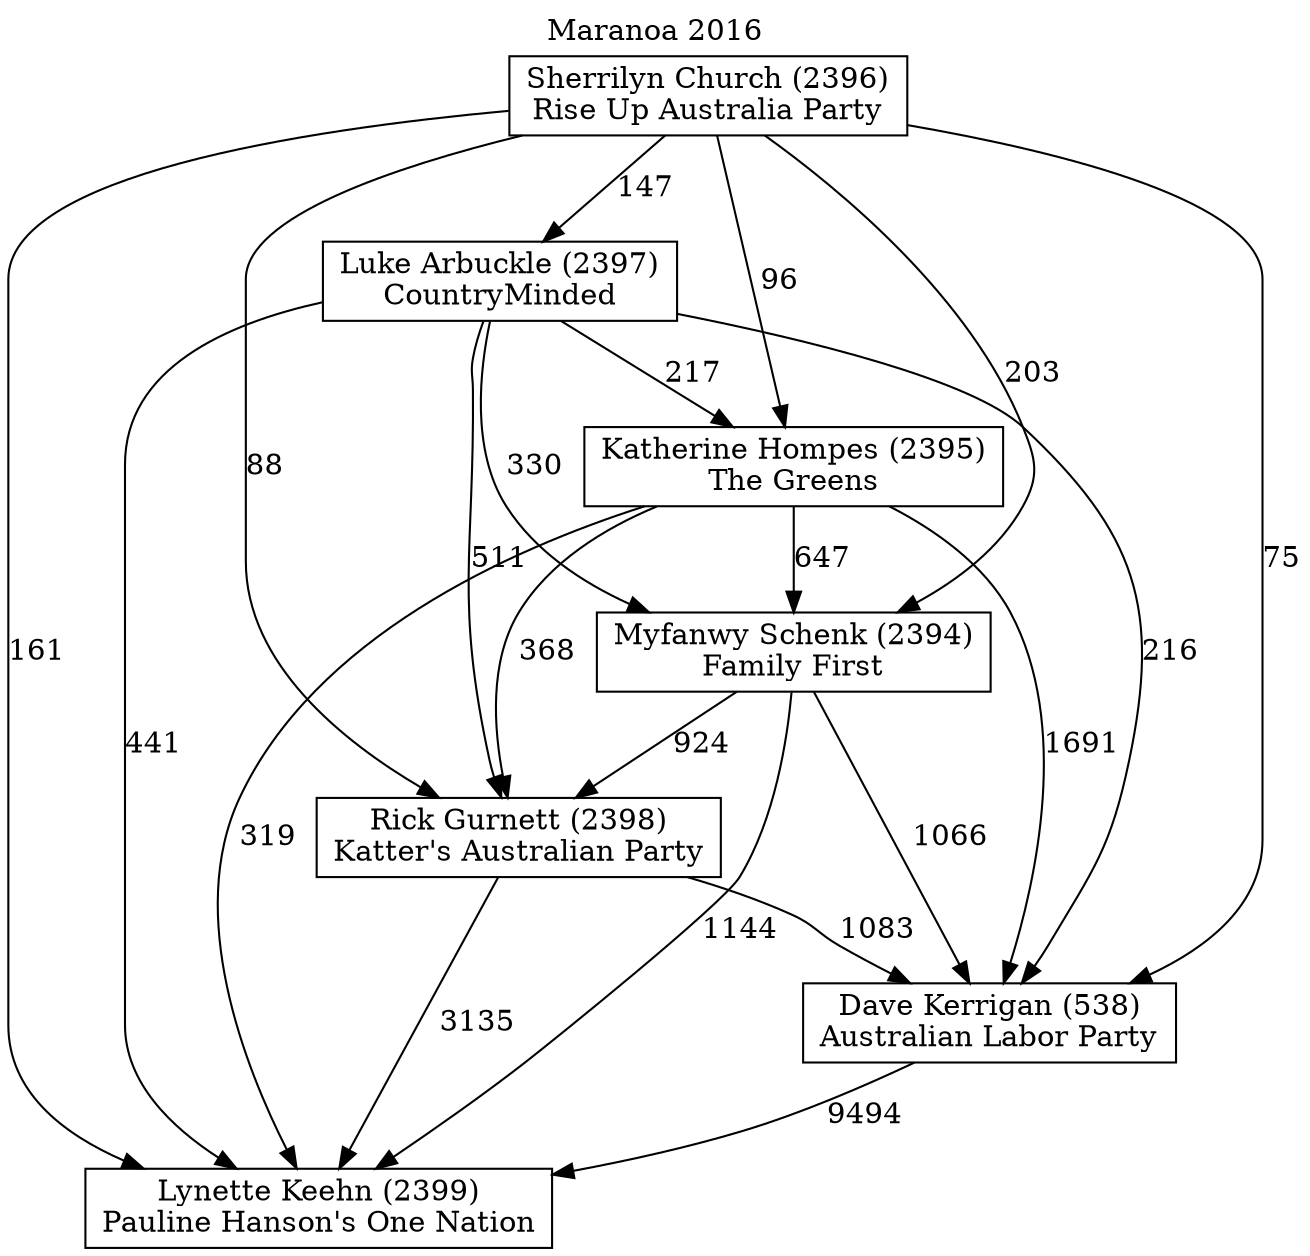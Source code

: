 // House preference flow
digraph "Lynette Keehn (2399)_Maranoa_2016" {
	graph [label="Maranoa 2016" labelloc=t mclimit=10]
	node [shape=box]
	"Lynette Keehn (2399)" [label="Lynette Keehn (2399)
Pauline Hanson's One Nation"]
	"Rick Gurnett (2398)" [label="Rick Gurnett (2398)
Katter's Australian Party"]
	"Luke Arbuckle (2397)" [label="Luke Arbuckle (2397)
CountryMinded"]
	"Katherine Hompes (2395)" [label="Katherine Hompes (2395)
The Greens"]
	"Myfanwy Schenk (2394)" [label="Myfanwy Schenk (2394)
Family First"]
	"Dave Kerrigan (538)" [label="Dave Kerrigan (538)
Australian Labor Party"]
	"Sherrilyn Church (2396)" [label="Sherrilyn Church (2396)
Rise Up Australia Party"]
	"Sherrilyn Church (2396)" -> "Myfanwy Schenk (2394)" [label=203]
	"Katherine Hompes (2395)" -> "Myfanwy Schenk (2394)" [label=647]
	"Sherrilyn Church (2396)" -> "Luke Arbuckle (2397)" [label=147]
	"Luke Arbuckle (2397)" -> "Lynette Keehn (2399)" [label=441]
	"Luke Arbuckle (2397)" -> "Dave Kerrigan (538)" [label=216]
	"Katherine Hompes (2395)" -> "Rick Gurnett (2398)" [label=368]
	"Sherrilyn Church (2396)" -> "Katherine Hompes (2395)" [label=96]
	"Myfanwy Schenk (2394)" -> "Dave Kerrigan (538)" [label=1066]
	"Rick Gurnett (2398)" -> "Lynette Keehn (2399)" [label=3135]
	"Rick Gurnett (2398)" -> "Dave Kerrigan (538)" [label=1083]
	"Katherine Hompes (2395)" -> "Dave Kerrigan (538)" [label=1691]
	"Myfanwy Schenk (2394)" -> "Lynette Keehn (2399)" [label=1144]
	"Sherrilyn Church (2396)" -> "Rick Gurnett (2398)" [label=88]
	"Dave Kerrigan (538)" -> "Lynette Keehn (2399)" [label=9494]
	"Myfanwy Schenk (2394)" -> "Rick Gurnett (2398)" [label=924]
	"Sherrilyn Church (2396)" -> "Dave Kerrigan (538)" [label=75]
	"Luke Arbuckle (2397)" -> "Myfanwy Schenk (2394)" [label=330]
	"Luke Arbuckle (2397)" -> "Rick Gurnett (2398)" [label=511]
	"Luke Arbuckle (2397)" -> "Katherine Hompes (2395)" [label=217]
	"Sherrilyn Church (2396)" -> "Lynette Keehn (2399)" [label=161]
	"Katherine Hompes (2395)" -> "Lynette Keehn (2399)" [label=319]
}
